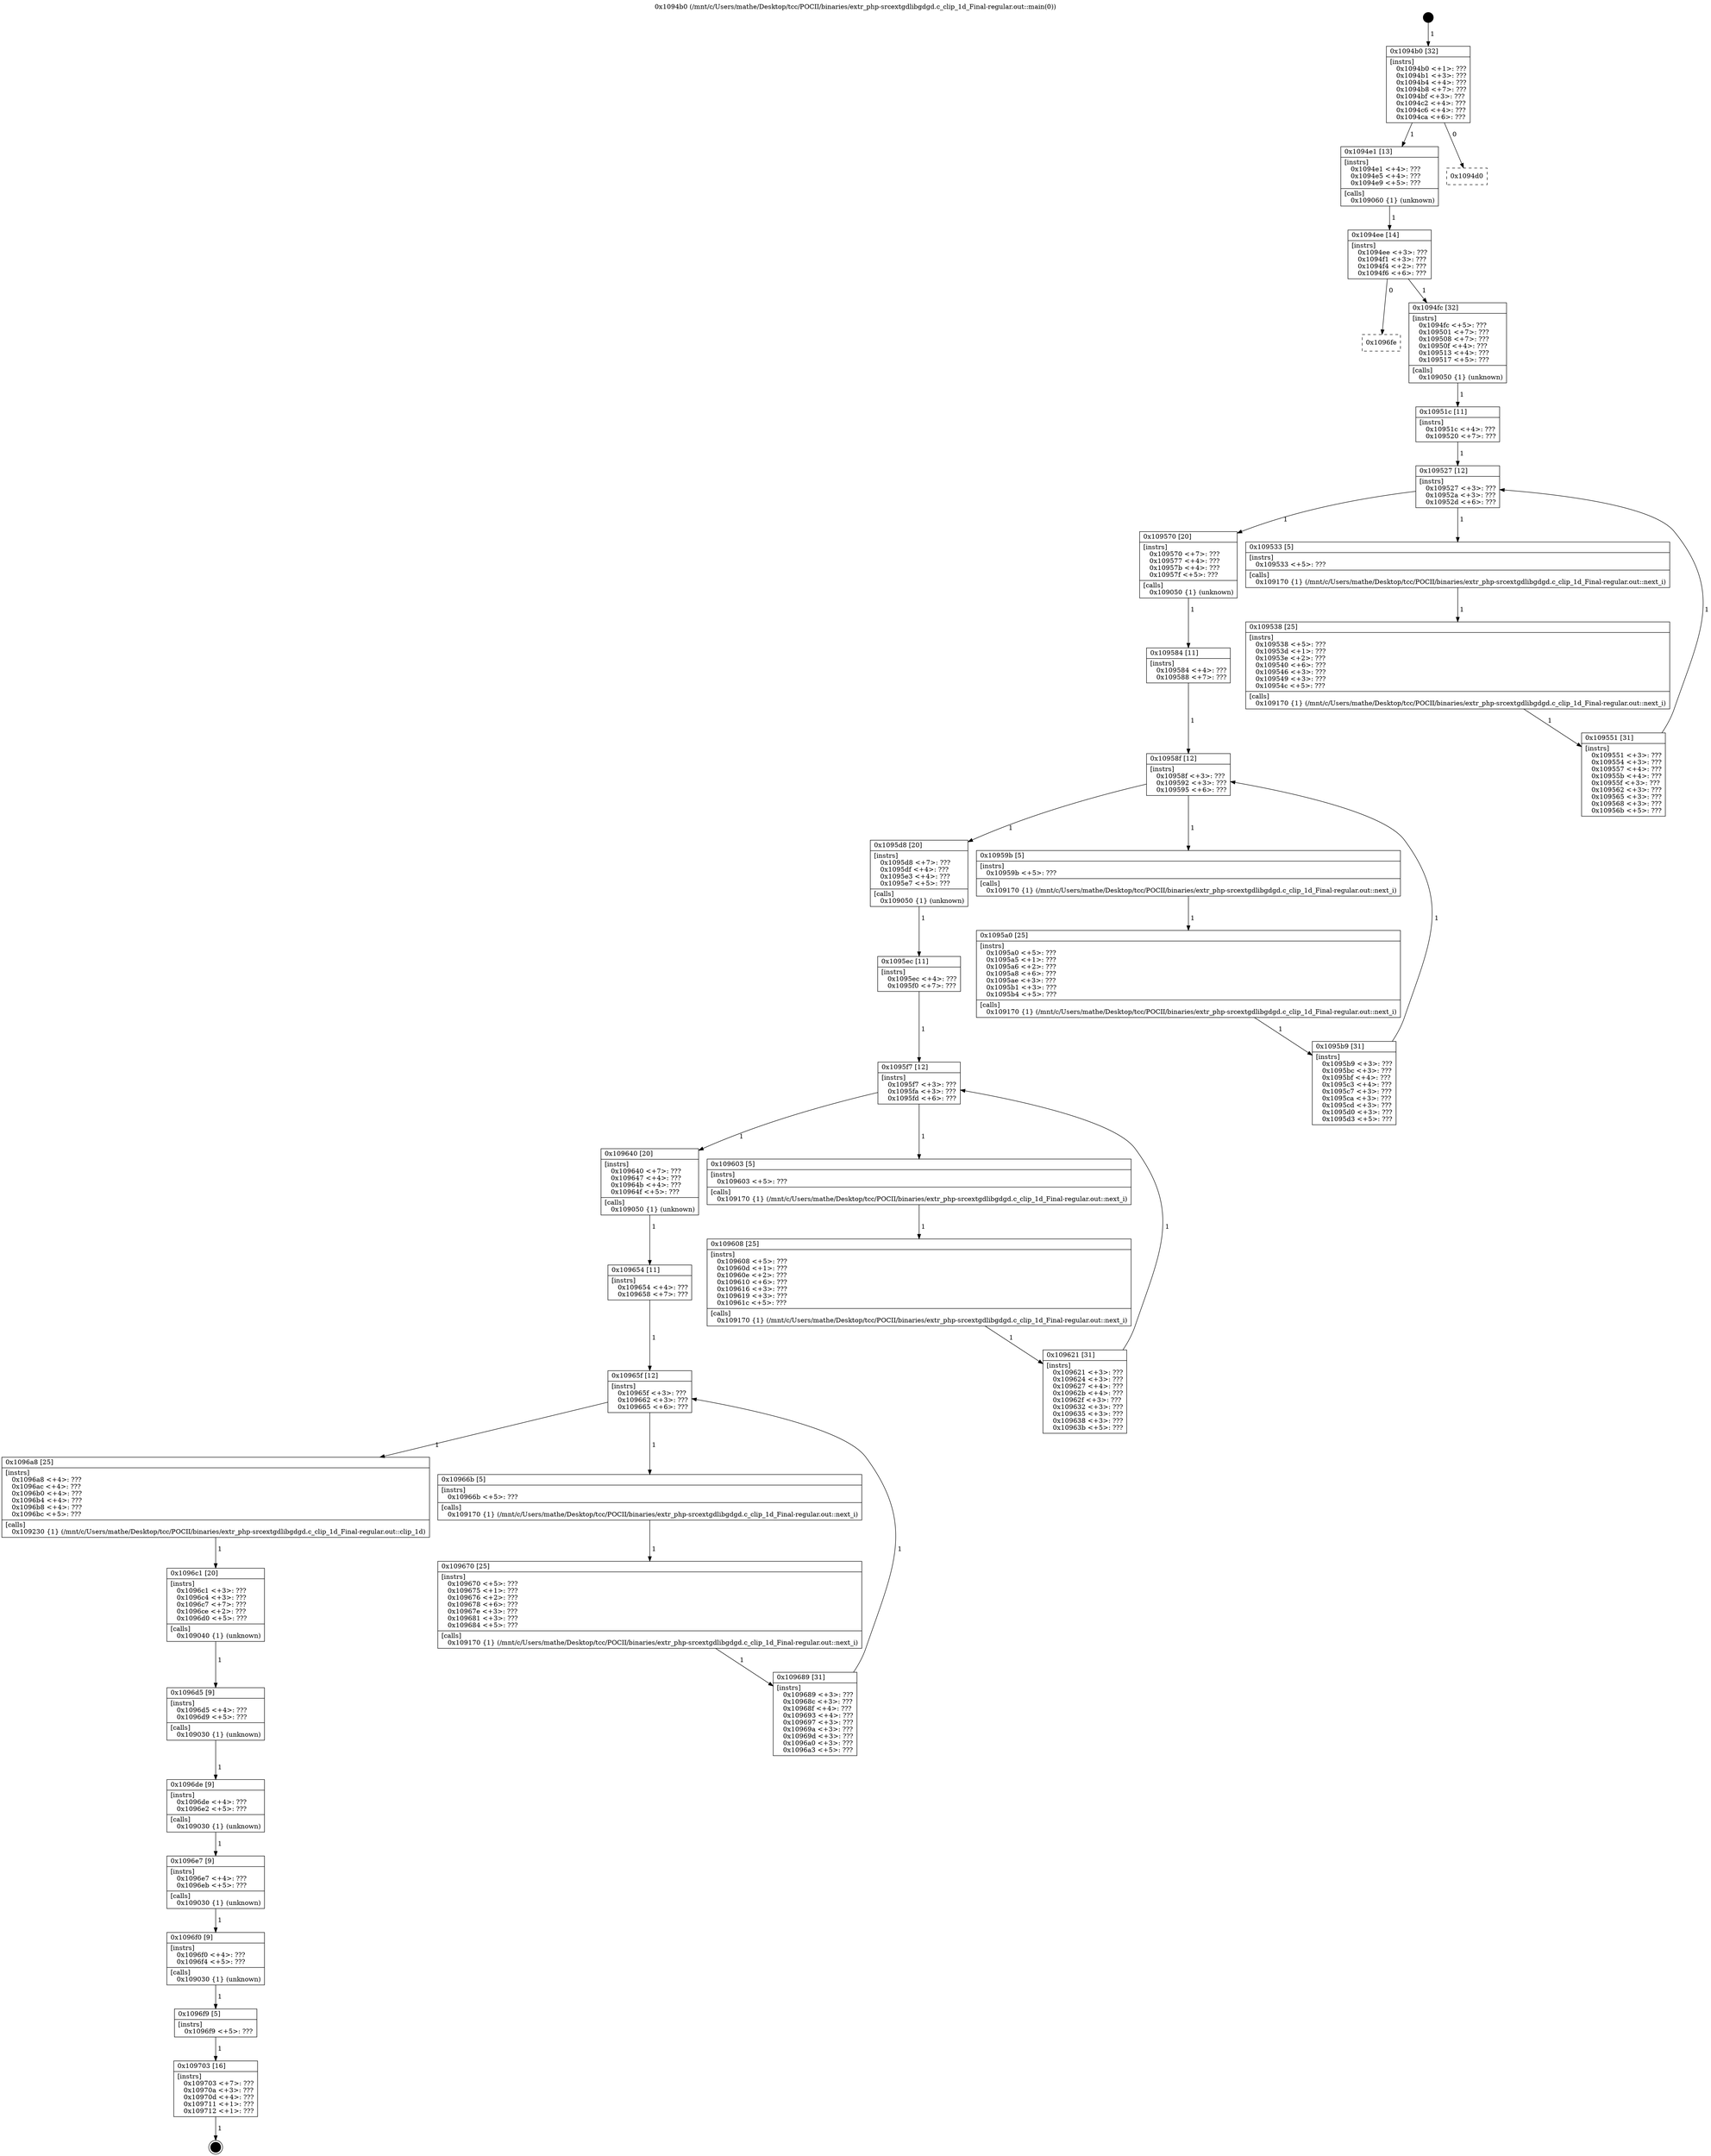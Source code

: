digraph "0x1094b0" {
  label = "0x1094b0 (/mnt/c/Users/mathe/Desktop/tcc/POCII/binaries/extr_php-srcextgdlibgdgd.c_clip_1d_Final-regular.out::main(0))"
  labelloc = "t"
  node[shape=record]

  Entry [label="",width=0.3,height=0.3,shape=circle,fillcolor=black,style=filled]
  "0x1094b0" [label="{
     0x1094b0 [32]\l
     | [instrs]\l
     &nbsp;&nbsp;0x1094b0 \<+1\>: ???\l
     &nbsp;&nbsp;0x1094b1 \<+3\>: ???\l
     &nbsp;&nbsp;0x1094b4 \<+4\>: ???\l
     &nbsp;&nbsp;0x1094b8 \<+7\>: ???\l
     &nbsp;&nbsp;0x1094bf \<+3\>: ???\l
     &nbsp;&nbsp;0x1094c2 \<+4\>: ???\l
     &nbsp;&nbsp;0x1094c6 \<+4\>: ???\l
     &nbsp;&nbsp;0x1094ca \<+6\>: ???\l
  }"]
  "0x1094e1" [label="{
     0x1094e1 [13]\l
     | [instrs]\l
     &nbsp;&nbsp;0x1094e1 \<+4\>: ???\l
     &nbsp;&nbsp;0x1094e5 \<+4\>: ???\l
     &nbsp;&nbsp;0x1094e9 \<+5\>: ???\l
     | [calls]\l
     &nbsp;&nbsp;0x109060 \{1\} (unknown)\l
  }"]
  "0x1094d0" [label="{
     0x1094d0\l
  }", style=dashed]
  "0x1094ee" [label="{
     0x1094ee [14]\l
     | [instrs]\l
     &nbsp;&nbsp;0x1094ee \<+3\>: ???\l
     &nbsp;&nbsp;0x1094f1 \<+3\>: ???\l
     &nbsp;&nbsp;0x1094f4 \<+2\>: ???\l
     &nbsp;&nbsp;0x1094f6 \<+6\>: ???\l
  }"]
  "0x1096fe" [label="{
     0x1096fe\l
  }", style=dashed]
  "0x1094fc" [label="{
     0x1094fc [32]\l
     | [instrs]\l
     &nbsp;&nbsp;0x1094fc \<+5\>: ???\l
     &nbsp;&nbsp;0x109501 \<+7\>: ???\l
     &nbsp;&nbsp;0x109508 \<+7\>: ???\l
     &nbsp;&nbsp;0x10950f \<+4\>: ???\l
     &nbsp;&nbsp;0x109513 \<+4\>: ???\l
     &nbsp;&nbsp;0x109517 \<+5\>: ???\l
     | [calls]\l
     &nbsp;&nbsp;0x109050 \{1\} (unknown)\l
  }"]
  Exit [label="",width=0.3,height=0.3,shape=circle,fillcolor=black,style=filled,peripheries=2]
  "0x109527" [label="{
     0x109527 [12]\l
     | [instrs]\l
     &nbsp;&nbsp;0x109527 \<+3\>: ???\l
     &nbsp;&nbsp;0x10952a \<+3\>: ???\l
     &nbsp;&nbsp;0x10952d \<+6\>: ???\l
  }"]
  "0x109570" [label="{
     0x109570 [20]\l
     | [instrs]\l
     &nbsp;&nbsp;0x109570 \<+7\>: ???\l
     &nbsp;&nbsp;0x109577 \<+4\>: ???\l
     &nbsp;&nbsp;0x10957b \<+4\>: ???\l
     &nbsp;&nbsp;0x10957f \<+5\>: ???\l
     | [calls]\l
     &nbsp;&nbsp;0x109050 \{1\} (unknown)\l
  }"]
  "0x109533" [label="{
     0x109533 [5]\l
     | [instrs]\l
     &nbsp;&nbsp;0x109533 \<+5\>: ???\l
     | [calls]\l
     &nbsp;&nbsp;0x109170 \{1\} (/mnt/c/Users/mathe/Desktop/tcc/POCII/binaries/extr_php-srcextgdlibgdgd.c_clip_1d_Final-regular.out::next_i)\l
  }"]
  "0x109538" [label="{
     0x109538 [25]\l
     | [instrs]\l
     &nbsp;&nbsp;0x109538 \<+5\>: ???\l
     &nbsp;&nbsp;0x10953d \<+1\>: ???\l
     &nbsp;&nbsp;0x10953e \<+2\>: ???\l
     &nbsp;&nbsp;0x109540 \<+6\>: ???\l
     &nbsp;&nbsp;0x109546 \<+3\>: ???\l
     &nbsp;&nbsp;0x109549 \<+3\>: ???\l
     &nbsp;&nbsp;0x10954c \<+5\>: ???\l
     | [calls]\l
     &nbsp;&nbsp;0x109170 \{1\} (/mnt/c/Users/mathe/Desktop/tcc/POCII/binaries/extr_php-srcextgdlibgdgd.c_clip_1d_Final-regular.out::next_i)\l
  }"]
  "0x109551" [label="{
     0x109551 [31]\l
     | [instrs]\l
     &nbsp;&nbsp;0x109551 \<+3\>: ???\l
     &nbsp;&nbsp;0x109554 \<+3\>: ???\l
     &nbsp;&nbsp;0x109557 \<+4\>: ???\l
     &nbsp;&nbsp;0x10955b \<+4\>: ???\l
     &nbsp;&nbsp;0x10955f \<+3\>: ???\l
     &nbsp;&nbsp;0x109562 \<+3\>: ???\l
     &nbsp;&nbsp;0x109565 \<+3\>: ???\l
     &nbsp;&nbsp;0x109568 \<+3\>: ???\l
     &nbsp;&nbsp;0x10956b \<+5\>: ???\l
  }"]
  "0x10951c" [label="{
     0x10951c [11]\l
     | [instrs]\l
     &nbsp;&nbsp;0x10951c \<+4\>: ???\l
     &nbsp;&nbsp;0x109520 \<+7\>: ???\l
  }"]
  "0x10958f" [label="{
     0x10958f [12]\l
     | [instrs]\l
     &nbsp;&nbsp;0x10958f \<+3\>: ???\l
     &nbsp;&nbsp;0x109592 \<+3\>: ???\l
     &nbsp;&nbsp;0x109595 \<+6\>: ???\l
  }"]
  "0x1095d8" [label="{
     0x1095d8 [20]\l
     | [instrs]\l
     &nbsp;&nbsp;0x1095d8 \<+7\>: ???\l
     &nbsp;&nbsp;0x1095df \<+4\>: ???\l
     &nbsp;&nbsp;0x1095e3 \<+4\>: ???\l
     &nbsp;&nbsp;0x1095e7 \<+5\>: ???\l
     | [calls]\l
     &nbsp;&nbsp;0x109050 \{1\} (unknown)\l
  }"]
  "0x10959b" [label="{
     0x10959b [5]\l
     | [instrs]\l
     &nbsp;&nbsp;0x10959b \<+5\>: ???\l
     | [calls]\l
     &nbsp;&nbsp;0x109170 \{1\} (/mnt/c/Users/mathe/Desktop/tcc/POCII/binaries/extr_php-srcextgdlibgdgd.c_clip_1d_Final-regular.out::next_i)\l
  }"]
  "0x1095a0" [label="{
     0x1095a0 [25]\l
     | [instrs]\l
     &nbsp;&nbsp;0x1095a0 \<+5\>: ???\l
     &nbsp;&nbsp;0x1095a5 \<+1\>: ???\l
     &nbsp;&nbsp;0x1095a6 \<+2\>: ???\l
     &nbsp;&nbsp;0x1095a8 \<+6\>: ???\l
     &nbsp;&nbsp;0x1095ae \<+3\>: ???\l
     &nbsp;&nbsp;0x1095b1 \<+3\>: ???\l
     &nbsp;&nbsp;0x1095b4 \<+5\>: ???\l
     | [calls]\l
     &nbsp;&nbsp;0x109170 \{1\} (/mnt/c/Users/mathe/Desktop/tcc/POCII/binaries/extr_php-srcextgdlibgdgd.c_clip_1d_Final-regular.out::next_i)\l
  }"]
  "0x1095b9" [label="{
     0x1095b9 [31]\l
     | [instrs]\l
     &nbsp;&nbsp;0x1095b9 \<+3\>: ???\l
     &nbsp;&nbsp;0x1095bc \<+3\>: ???\l
     &nbsp;&nbsp;0x1095bf \<+4\>: ???\l
     &nbsp;&nbsp;0x1095c3 \<+4\>: ???\l
     &nbsp;&nbsp;0x1095c7 \<+3\>: ???\l
     &nbsp;&nbsp;0x1095ca \<+3\>: ???\l
     &nbsp;&nbsp;0x1095cd \<+3\>: ???\l
     &nbsp;&nbsp;0x1095d0 \<+3\>: ???\l
     &nbsp;&nbsp;0x1095d3 \<+5\>: ???\l
  }"]
  "0x109584" [label="{
     0x109584 [11]\l
     | [instrs]\l
     &nbsp;&nbsp;0x109584 \<+4\>: ???\l
     &nbsp;&nbsp;0x109588 \<+7\>: ???\l
  }"]
  "0x1095f7" [label="{
     0x1095f7 [12]\l
     | [instrs]\l
     &nbsp;&nbsp;0x1095f7 \<+3\>: ???\l
     &nbsp;&nbsp;0x1095fa \<+3\>: ???\l
     &nbsp;&nbsp;0x1095fd \<+6\>: ???\l
  }"]
  "0x109640" [label="{
     0x109640 [20]\l
     | [instrs]\l
     &nbsp;&nbsp;0x109640 \<+7\>: ???\l
     &nbsp;&nbsp;0x109647 \<+4\>: ???\l
     &nbsp;&nbsp;0x10964b \<+4\>: ???\l
     &nbsp;&nbsp;0x10964f \<+5\>: ???\l
     | [calls]\l
     &nbsp;&nbsp;0x109050 \{1\} (unknown)\l
  }"]
  "0x109603" [label="{
     0x109603 [5]\l
     | [instrs]\l
     &nbsp;&nbsp;0x109603 \<+5\>: ???\l
     | [calls]\l
     &nbsp;&nbsp;0x109170 \{1\} (/mnt/c/Users/mathe/Desktop/tcc/POCII/binaries/extr_php-srcextgdlibgdgd.c_clip_1d_Final-regular.out::next_i)\l
  }"]
  "0x109608" [label="{
     0x109608 [25]\l
     | [instrs]\l
     &nbsp;&nbsp;0x109608 \<+5\>: ???\l
     &nbsp;&nbsp;0x10960d \<+1\>: ???\l
     &nbsp;&nbsp;0x10960e \<+2\>: ???\l
     &nbsp;&nbsp;0x109610 \<+6\>: ???\l
     &nbsp;&nbsp;0x109616 \<+3\>: ???\l
     &nbsp;&nbsp;0x109619 \<+3\>: ???\l
     &nbsp;&nbsp;0x10961c \<+5\>: ???\l
     | [calls]\l
     &nbsp;&nbsp;0x109170 \{1\} (/mnt/c/Users/mathe/Desktop/tcc/POCII/binaries/extr_php-srcextgdlibgdgd.c_clip_1d_Final-regular.out::next_i)\l
  }"]
  "0x109621" [label="{
     0x109621 [31]\l
     | [instrs]\l
     &nbsp;&nbsp;0x109621 \<+3\>: ???\l
     &nbsp;&nbsp;0x109624 \<+3\>: ???\l
     &nbsp;&nbsp;0x109627 \<+4\>: ???\l
     &nbsp;&nbsp;0x10962b \<+4\>: ???\l
     &nbsp;&nbsp;0x10962f \<+3\>: ???\l
     &nbsp;&nbsp;0x109632 \<+3\>: ???\l
     &nbsp;&nbsp;0x109635 \<+3\>: ???\l
     &nbsp;&nbsp;0x109638 \<+3\>: ???\l
     &nbsp;&nbsp;0x10963b \<+5\>: ???\l
  }"]
  "0x1095ec" [label="{
     0x1095ec [11]\l
     | [instrs]\l
     &nbsp;&nbsp;0x1095ec \<+4\>: ???\l
     &nbsp;&nbsp;0x1095f0 \<+7\>: ???\l
  }"]
  "0x10965f" [label="{
     0x10965f [12]\l
     | [instrs]\l
     &nbsp;&nbsp;0x10965f \<+3\>: ???\l
     &nbsp;&nbsp;0x109662 \<+3\>: ???\l
     &nbsp;&nbsp;0x109665 \<+6\>: ???\l
  }"]
  "0x1096a8" [label="{
     0x1096a8 [25]\l
     | [instrs]\l
     &nbsp;&nbsp;0x1096a8 \<+4\>: ???\l
     &nbsp;&nbsp;0x1096ac \<+4\>: ???\l
     &nbsp;&nbsp;0x1096b0 \<+4\>: ???\l
     &nbsp;&nbsp;0x1096b4 \<+4\>: ???\l
     &nbsp;&nbsp;0x1096b8 \<+4\>: ???\l
     &nbsp;&nbsp;0x1096bc \<+5\>: ???\l
     | [calls]\l
     &nbsp;&nbsp;0x109230 \{1\} (/mnt/c/Users/mathe/Desktop/tcc/POCII/binaries/extr_php-srcextgdlibgdgd.c_clip_1d_Final-regular.out::clip_1d)\l
  }"]
  "0x10966b" [label="{
     0x10966b [5]\l
     | [instrs]\l
     &nbsp;&nbsp;0x10966b \<+5\>: ???\l
     | [calls]\l
     &nbsp;&nbsp;0x109170 \{1\} (/mnt/c/Users/mathe/Desktop/tcc/POCII/binaries/extr_php-srcextgdlibgdgd.c_clip_1d_Final-regular.out::next_i)\l
  }"]
  "0x109670" [label="{
     0x109670 [25]\l
     | [instrs]\l
     &nbsp;&nbsp;0x109670 \<+5\>: ???\l
     &nbsp;&nbsp;0x109675 \<+1\>: ???\l
     &nbsp;&nbsp;0x109676 \<+2\>: ???\l
     &nbsp;&nbsp;0x109678 \<+6\>: ???\l
     &nbsp;&nbsp;0x10967e \<+3\>: ???\l
     &nbsp;&nbsp;0x109681 \<+3\>: ???\l
     &nbsp;&nbsp;0x109684 \<+5\>: ???\l
     | [calls]\l
     &nbsp;&nbsp;0x109170 \{1\} (/mnt/c/Users/mathe/Desktop/tcc/POCII/binaries/extr_php-srcextgdlibgdgd.c_clip_1d_Final-regular.out::next_i)\l
  }"]
  "0x109689" [label="{
     0x109689 [31]\l
     | [instrs]\l
     &nbsp;&nbsp;0x109689 \<+3\>: ???\l
     &nbsp;&nbsp;0x10968c \<+3\>: ???\l
     &nbsp;&nbsp;0x10968f \<+4\>: ???\l
     &nbsp;&nbsp;0x109693 \<+4\>: ???\l
     &nbsp;&nbsp;0x109697 \<+3\>: ???\l
     &nbsp;&nbsp;0x10969a \<+3\>: ???\l
     &nbsp;&nbsp;0x10969d \<+3\>: ???\l
     &nbsp;&nbsp;0x1096a0 \<+3\>: ???\l
     &nbsp;&nbsp;0x1096a3 \<+5\>: ???\l
  }"]
  "0x109654" [label="{
     0x109654 [11]\l
     | [instrs]\l
     &nbsp;&nbsp;0x109654 \<+4\>: ???\l
     &nbsp;&nbsp;0x109658 \<+7\>: ???\l
  }"]
  "0x1096c1" [label="{
     0x1096c1 [20]\l
     | [instrs]\l
     &nbsp;&nbsp;0x1096c1 \<+3\>: ???\l
     &nbsp;&nbsp;0x1096c4 \<+3\>: ???\l
     &nbsp;&nbsp;0x1096c7 \<+7\>: ???\l
     &nbsp;&nbsp;0x1096ce \<+2\>: ???\l
     &nbsp;&nbsp;0x1096d0 \<+5\>: ???\l
     | [calls]\l
     &nbsp;&nbsp;0x109040 \{1\} (unknown)\l
  }"]
  "0x1096d5" [label="{
     0x1096d5 [9]\l
     | [instrs]\l
     &nbsp;&nbsp;0x1096d5 \<+4\>: ???\l
     &nbsp;&nbsp;0x1096d9 \<+5\>: ???\l
     | [calls]\l
     &nbsp;&nbsp;0x109030 \{1\} (unknown)\l
  }"]
  "0x1096de" [label="{
     0x1096de [9]\l
     | [instrs]\l
     &nbsp;&nbsp;0x1096de \<+4\>: ???\l
     &nbsp;&nbsp;0x1096e2 \<+5\>: ???\l
     | [calls]\l
     &nbsp;&nbsp;0x109030 \{1\} (unknown)\l
  }"]
  "0x1096e7" [label="{
     0x1096e7 [9]\l
     | [instrs]\l
     &nbsp;&nbsp;0x1096e7 \<+4\>: ???\l
     &nbsp;&nbsp;0x1096eb \<+5\>: ???\l
     | [calls]\l
     &nbsp;&nbsp;0x109030 \{1\} (unknown)\l
  }"]
  "0x1096f0" [label="{
     0x1096f0 [9]\l
     | [instrs]\l
     &nbsp;&nbsp;0x1096f0 \<+4\>: ???\l
     &nbsp;&nbsp;0x1096f4 \<+5\>: ???\l
     | [calls]\l
     &nbsp;&nbsp;0x109030 \{1\} (unknown)\l
  }"]
  "0x1096f9" [label="{
     0x1096f9 [5]\l
     | [instrs]\l
     &nbsp;&nbsp;0x1096f9 \<+5\>: ???\l
  }"]
  "0x109703" [label="{
     0x109703 [16]\l
     | [instrs]\l
     &nbsp;&nbsp;0x109703 \<+7\>: ???\l
     &nbsp;&nbsp;0x10970a \<+3\>: ???\l
     &nbsp;&nbsp;0x10970d \<+4\>: ???\l
     &nbsp;&nbsp;0x109711 \<+1\>: ???\l
     &nbsp;&nbsp;0x109712 \<+1\>: ???\l
  }"]
  Entry -> "0x1094b0" [label=" 1"]
  "0x1094b0" -> "0x1094e1" [label=" 1"]
  "0x1094b0" -> "0x1094d0" [label=" 0"]
  "0x1094e1" -> "0x1094ee" [label=" 1"]
  "0x1094ee" -> "0x1096fe" [label=" 0"]
  "0x1094ee" -> "0x1094fc" [label=" 1"]
  "0x109703" -> Exit [label=" 1"]
  "0x1094fc" -> "0x10951c" [label=" 1"]
  "0x109527" -> "0x109570" [label=" 1"]
  "0x109527" -> "0x109533" [label=" 1"]
  "0x109533" -> "0x109538" [label=" 1"]
  "0x109538" -> "0x109551" [label=" 1"]
  "0x10951c" -> "0x109527" [label=" 1"]
  "0x109551" -> "0x109527" [label=" 1"]
  "0x109570" -> "0x109584" [label=" 1"]
  "0x10958f" -> "0x1095d8" [label=" 1"]
  "0x10958f" -> "0x10959b" [label=" 1"]
  "0x10959b" -> "0x1095a0" [label=" 1"]
  "0x1095a0" -> "0x1095b9" [label=" 1"]
  "0x109584" -> "0x10958f" [label=" 1"]
  "0x1095b9" -> "0x10958f" [label=" 1"]
  "0x1095d8" -> "0x1095ec" [label=" 1"]
  "0x1095f7" -> "0x109640" [label=" 1"]
  "0x1095f7" -> "0x109603" [label=" 1"]
  "0x109603" -> "0x109608" [label=" 1"]
  "0x109608" -> "0x109621" [label=" 1"]
  "0x1095ec" -> "0x1095f7" [label=" 1"]
  "0x109621" -> "0x1095f7" [label=" 1"]
  "0x109640" -> "0x109654" [label=" 1"]
  "0x10965f" -> "0x1096a8" [label=" 1"]
  "0x10965f" -> "0x10966b" [label=" 1"]
  "0x10966b" -> "0x109670" [label=" 1"]
  "0x109670" -> "0x109689" [label=" 1"]
  "0x109654" -> "0x10965f" [label=" 1"]
  "0x109689" -> "0x10965f" [label=" 1"]
  "0x1096a8" -> "0x1096c1" [label=" 1"]
  "0x1096c1" -> "0x1096d5" [label=" 1"]
  "0x1096d5" -> "0x1096de" [label=" 1"]
  "0x1096de" -> "0x1096e7" [label=" 1"]
  "0x1096e7" -> "0x1096f0" [label=" 1"]
  "0x1096f0" -> "0x1096f9" [label=" 1"]
  "0x1096f9" -> "0x109703" [label=" 1"]
}
